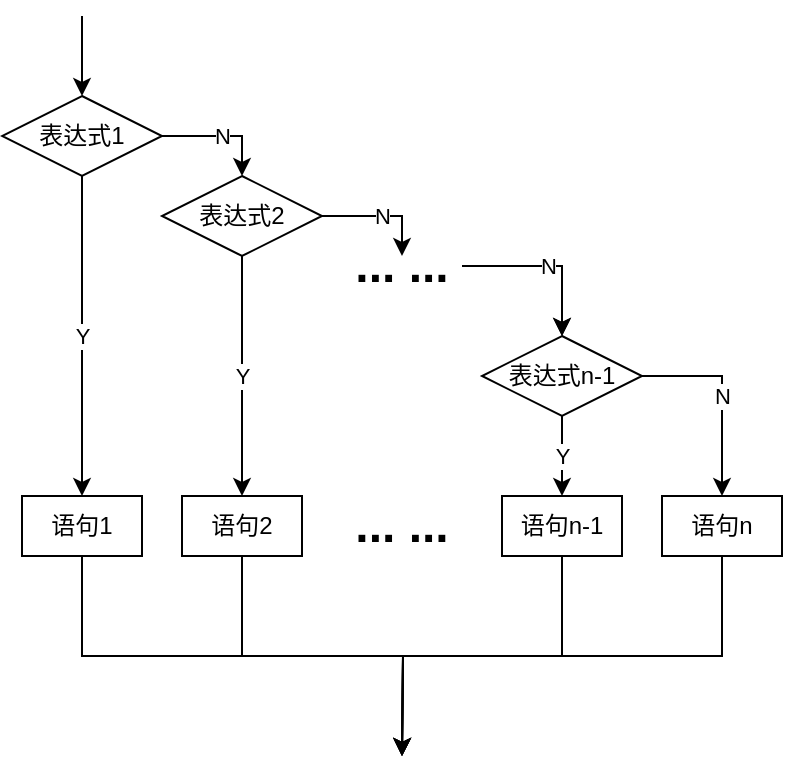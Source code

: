 <mxfile version="22.1.11" type="device">
  <diagram id="C5RBs43oDa-KdzZeNtuy" name="Page-1">
    <mxGraphModel dx="794" dy="519" grid="1" gridSize="10" guides="1" tooltips="1" connect="1" arrows="1" fold="1" page="1" pageScale="1" pageWidth="827" pageHeight="1169" math="0" shadow="0">
      <root>
        <mxCell id="WIyWlLk6GJQsqaUBKTNV-0" />
        <mxCell id="WIyWlLk6GJQsqaUBKTNV-1" parent="WIyWlLk6GJQsqaUBKTNV-0" />
        <mxCell id="a4RTaLbt71VQzcbkegdJ-7" value="Y" style="edgeStyle=orthogonalEdgeStyle;rounded=0;orthogonalLoop=1;jettySize=auto;html=1;exitX=0.5;exitY=1;exitDx=0;exitDy=0;entryX=0.5;entryY=0;entryDx=0;entryDy=0;" edge="1" parent="WIyWlLk6GJQsqaUBKTNV-1" source="a4RTaLbt71VQzcbkegdJ-0" target="a4RTaLbt71VQzcbkegdJ-3">
          <mxGeometry relative="1" as="geometry" />
        </mxCell>
        <mxCell id="a4RTaLbt71VQzcbkegdJ-16" value="N" style="edgeStyle=orthogonalEdgeStyle;rounded=0;orthogonalLoop=1;jettySize=auto;html=1;exitX=1;exitY=0.5;exitDx=0;exitDy=0;" edge="1" parent="WIyWlLk6GJQsqaUBKTNV-1" source="a4RTaLbt71VQzcbkegdJ-0" target="a4RTaLbt71VQzcbkegdJ-1">
          <mxGeometry relative="1" as="geometry" />
        </mxCell>
        <mxCell id="a4RTaLbt71VQzcbkegdJ-0" value="表达式1" style="rhombus;whiteSpace=wrap;html=1;" vertex="1" parent="WIyWlLk6GJQsqaUBKTNV-1">
          <mxGeometry x="200" y="120" width="80" height="40" as="geometry" />
        </mxCell>
        <mxCell id="a4RTaLbt71VQzcbkegdJ-8" value="Y" style="edgeStyle=orthogonalEdgeStyle;rounded=0;orthogonalLoop=1;jettySize=auto;html=1;exitX=0.5;exitY=1;exitDx=0;exitDy=0;entryX=0.5;entryY=0;entryDx=0;entryDy=0;" edge="1" parent="WIyWlLk6GJQsqaUBKTNV-1" source="a4RTaLbt71VQzcbkegdJ-1" target="a4RTaLbt71VQzcbkegdJ-4">
          <mxGeometry relative="1" as="geometry" />
        </mxCell>
        <mxCell id="a4RTaLbt71VQzcbkegdJ-17" value="N" style="edgeStyle=orthogonalEdgeStyle;rounded=0;orthogonalLoop=1;jettySize=auto;html=1;exitX=1;exitY=0.5;exitDx=0;exitDy=0;" edge="1" parent="WIyWlLk6GJQsqaUBKTNV-1" source="a4RTaLbt71VQzcbkegdJ-1">
          <mxGeometry relative="1" as="geometry">
            <mxPoint x="400" y="200" as="targetPoint" />
            <Array as="points">
              <mxPoint x="400" y="180" />
            </Array>
          </mxGeometry>
        </mxCell>
        <mxCell id="a4RTaLbt71VQzcbkegdJ-1" value="表达式2" style="rhombus;whiteSpace=wrap;html=1;" vertex="1" parent="WIyWlLk6GJQsqaUBKTNV-1">
          <mxGeometry x="280" y="160" width="80" height="40" as="geometry" />
        </mxCell>
        <mxCell id="a4RTaLbt71VQzcbkegdJ-14" value="Y" style="edgeStyle=orthogonalEdgeStyle;rounded=0;orthogonalLoop=1;jettySize=auto;html=1;exitX=0.5;exitY=1;exitDx=0;exitDy=0;entryX=0.5;entryY=0;entryDx=0;entryDy=0;" edge="1" parent="WIyWlLk6GJQsqaUBKTNV-1" source="a4RTaLbt71VQzcbkegdJ-2" target="a4RTaLbt71VQzcbkegdJ-5">
          <mxGeometry relative="1" as="geometry" />
        </mxCell>
        <mxCell id="a4RTaLbt71VQzcbkegdJ-15" value="N" style="edgeStyle=orthogonalEdgeStyle;rounded=0;orthogonalLoop=1;jettySize=auto;html=1;exitX=1;exitY=0.5;exitDx=0;exitDy=0;entryX=0.5;entryY=0;entryDx=0;entryDy=0;" edge="1" parent="WIyWlLk6GJQsqaUBKTNV-1" source="a4RTaLbt71VQzcbkegdJ-2" target="a4RTaLbt71VQzcbkegdJ-12">
          <mxGeometry relative="1" as="geometry" />
        </mxCell>
        <mxCell id="a4RTaLbt71VQzcbkegdJ-2" value="表达式n-1" style="rhombus;whiteSpace=wrap;html=1;" vertex="1" parent="WIyWlLk6GJQsqaUBKTNV-1">
          <mxGeometry x="440" y="240" width="80" height="40" as="geometry" />
        </mxCell>
        <mxCell id="a4RTaLbt71VQzcbkegdJ-9" style="edgeStyle=orthogonalEdgeStyle;rounded=0;orthogonalLoop=1;jettySize=auto;html=1;exitX=0.5;exitY=1;exitDx=0;exitDy=0;" edge="1" parent="WIyWlLk6GJQsqaUBKTNV-1" source="a4RTaLbt71VQzcbkegdJ-3">
          <mxGeometry relative="1" as="geometry">
            <mxPoint x="400" y="450" as="targetPoint" />
          </mxGeometry>
        </mxCell>
        <mxCell id="a4RTaLbt71VQzcbkegdJ-3" value="语句1" style="rounded=0;whiteSpace=wrap;html=1;" vertex="1" parent="WIyWlLk6GJQsqaUBKTNV-1">
          <mxGeometry x="210" y="320" width="60" height="30" as="geometry" />
        </mxCell>
        <mxCell id="a4RTaLbt71VQzcbkegdJ-10" style="edgeStyle=orthogonalEdgeStyle;rounded=0;orthogonalLoop=1;jettySize=auto;html=1;exitX=0.5;exitY=1;exitDx=0;exitDy=0;" edge="1" parent="WIyWlLk6GJQsqaUBKTNV-1" source="a4RTaLbt71VQzcbkegdJ-4">
          <mxGeometry relative="1" as="geometry">
            <mxPoint x="400" y="450" as="targetPoint" />
          </mxGeometry>
        </mxCell>
        <mxCell id="a4RTaLbt71VQzcbkegdJ-4" value="语句2" style="rounded=0;whiteSpace=wrap;html=1;" vertex="1" parent="WIyWlLk6GJQsqaUBKTNV-1">
          <mxGeometry x="290" y="320" width="60" height="30" as="geometry" />
        </mxCell>
        <mxCell id="a4RTaLbt71VQzcbkegdJ-11" style="edgeStyle=orthogonalEdgeStyle;rounded=0;orthogonalLoop=1;jettySize=auto;html=1;exitX=0.5;exitY=1;exitDx=0;exitDy=0;" edge="1" parent="WIyWlLk6GJQsqaUBKTNV-1" source="a4RTaLbt71VQzcbkegdJ-5">
          <mxGeometry relative="1" as="geometry">
            <mxPoint x="400" y="450" as="targetPoint" />
          </mxGeometry>
        </mxCell>
        <mxCell id="a4RTaLbt71VQzcbkegdJ-5" value="语句n-1" style="rounded=0;whiteSpace=wrap;html=1;" vertex="1" parent="WIyWlLk6GJQsqaUBKTNV-1">
          <mxGeometry x="450" y="320" width="60" height="30" as="geometry" />
        </mxCell>
        <mxCell id="a4RTaLbt71VQzcbkegdJ-6" value="" style="endArrow=classic;html=1;rounded=0;" edge="1" parent="WIyWlLk6GJQsqaUBKTNV-1" target="a4RTaLbt71VQzcbkegdJ-0">
          <mxGeometry width="50" height="50" relative="1" as="geometry">
            <mxPoint x="240" y="80" as="sourcePoint" />
            <mxPoint x="430" y="250" as="targetPoint" />
          </mxGeometry>
        </mxCell>
        <mxCell id="a4RTaLbt71VQzcbkegdJ-13" style="edgeStyle=orthogonalEdgeStyle;rounded=0;orthogonalLoop=1;jettySize=auto;html=1;exitX=0.5;exitY=1;exitDx=0;exitDy=0;" edge="1" parent="WIyWlLk6GJQsqaUBKTNV-1" source="a4RTaLbt71VQzcbkegdJ-12">
          <mxGeometry relative="1" as="geometry">
            <mxPoint x="400" y="450" as="targetPoint" />
          </mxGeometry>
        </mxCell>
        <mxCell id="a4RTaLbt71VQzcbkegdJ-12" value="语句n" style="rounded=0;whiteSpace=wrap;html=1;" vertex="1" parent="WIyWlLk6GJQsqaUBKTNV-1">
          <mxGeometry x="530" y="320" width="60" height="30" as="geometry" />
        </mxCell>
        <mxCell id="a4RTaLbt71VQzcbkegdJ-19" style="edgeStyle=orthogonalEdgeStyle;rounded=0;orthogonalLoop=1;jettySize=auto;html=1;entryX=0.5;entryY=0;entryDx=0;entryDy=0;" edge="1" parent="WIyWlLk6GJQsqaUBKTNV-1" source="a4RTaLbt71VQzcbkegdJ-18" target="a4RTaLbt71VQzcbkegdJ-2">
          <mxGeometry relative="1" as="geometry" />
        </mxCell>
        <mxCell id="a4RTaLbt71VQzcbkegdJ-20" value="N" style="edgeStyle=orthogonalEdgeStyle;rounded=0;orthogonalLoop=1;jettySize=auto;html=1;" edge="1" parent="WIyWlLk6GJQsqaUBKTNV-1" source="a4RTaLbt71VQzcbkegdJ-18" target="a4RTaLbt71VQzcbkegdJ-2">
          <mxGeometry relative="1" as="geometry">
            <Array as="points">
              <mxPoint x="480" y="205" />
            </Array>
          </mxGeometry>
        </mxCell>
        <mxCell id="a4RTaLbt71VQzcbkegdJ-18" value="&lt;b&gt;&lt;font style=&quot;font-size: 24px;&quot;&gt;... ...&lt;/font&gt;&lt;/b&gt;" style="text;html=1;strokeColor=none;fillColor=none;align=center;verticalAlign=middle;whiteSpace=wrap;rounded=0;" vertex="1" parent="WIyWlLk6GJQsqaUBKTNV-1">
          <mxGeometry x="370" y="190" width="60" height="30" as="geometry" />
        </mxCell>
        <mxCell id="a4RTaLbt71VQzcbkegdJ-21" value="&lt;b&gt;&lt;font style=&quot;font-size: 24px;&quot;&gt;... ...&lt;/font&gt;&lt;/b&gt;" style="text;html=1;strokeColor=none;fillColor=none;align=center;verticalAlign=middle;whiteSpace=wrap;rounded=0;" vertex="1" parent="WIyWlLk6GJQsqaUBKTNV-1">
          <mxGeometry x="370" y="320" width="60" height="30" as="geometry" />
        </mxCell>
        <mxCell id="a4RTaLbt71VQzcbkegdJ-22" style="edgeStyle=orthogonalEdgeStyle;rounded=0;orthogonalLoop=1;jettySize=auto;html=1;exitX=0.5;exitY=1;exitDx=0;exitDy=0;" edge="1" parent="WIyWlLk6GJQsqaUBKTNV-1" source="a4RTaLbt71VQzcbkegdJ-18" target="a4RTaLbt71VQzcbkegdJ-18">
          <mxGeometry relative="1" as="geometry" />
        </mxCell>
      </root>
    </mxGraphModel>
  </diagram>
</mxfile>
